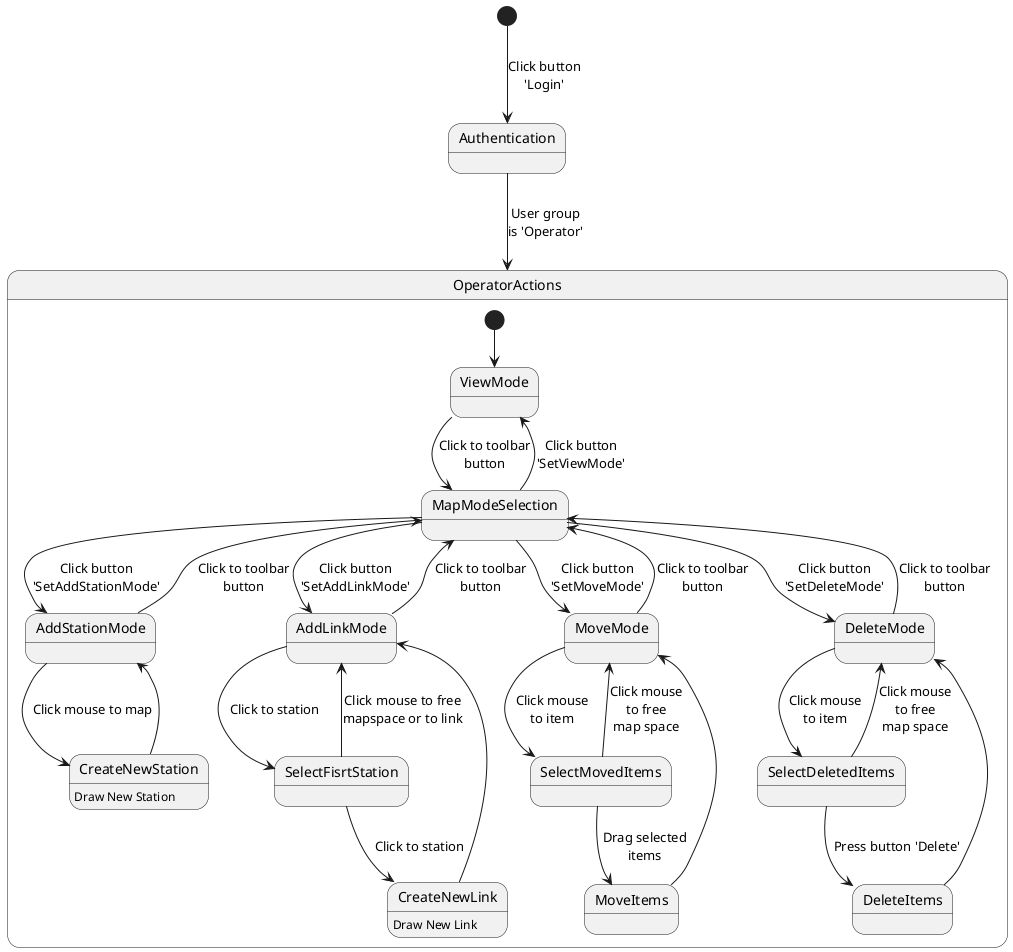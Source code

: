 @startuml
[*] --> Authentication : Click button\n'Login'

Authentication --> OperatorActions : User group\nis 'Operator'

state OperatorActions {
  [*] --> ViewMode
  ViewMode --> MapModeSelection : Click to toolbar\nbutton
  AddStationMode --> MapModeSelection : Click to toolbar\nbutton
  AddLinkMode --> MapModeSelection : Click to toolbar\nbutton
  MoveMode --> MapModeSelection : Click to toolbar\nbutton
  DeleteMode --> MapModeSelection : Click to toolbar\nbutton
  MapModeSelection --> ViewMode : Click button\n'SetViewMode'
  MapModeSelection --> AddStationMode : Click button\n'SetAddStationMode'
  MapModeSelection --> AddLinkMode : Click button\n'SetAddLinkMode'
  MapModeSelection --> MoveMode : Click button\n'SetMoveMode'
  MapModeSelection --> DeleteMode : Click button\n'SetDeleteMode'
  AddStationMode --> CreateNewStation : Click mouse to map
  CreateNewStation --> AddStationMode
  CreateNewStation : Draw New Station
  AddLinkMode --> SelectFisrtStation : Click to station
  SelectFisrtStation --> CreateNewLink : Click to station
  SelectFisrtStation --> AddLinkMode : Click mouse to free\nmapspace or to link
  CreateNewLink : Draw New Link
  CreateNewLink --> AddLinkMode
  MoveMode --> SelectMovedItems : Click mouse\nto item
  SelectMovedItems --> MoveMode : Click mouse\nto free\nmap space
  SelectMovedItems --> MoveItems : Drag selected\nitems
  MoveItems --> MoveMode
  DeleteMode --> SelectDeletedItems : Click mouse\nto item
  SelectDeletedItems --> DeleteMode : Click mouse\nto free\nmap space
  SelectDeletedItems --> DeleteItems : Press button 'Delete'
  DeleteItems --> DeleteMode
}

@enduml